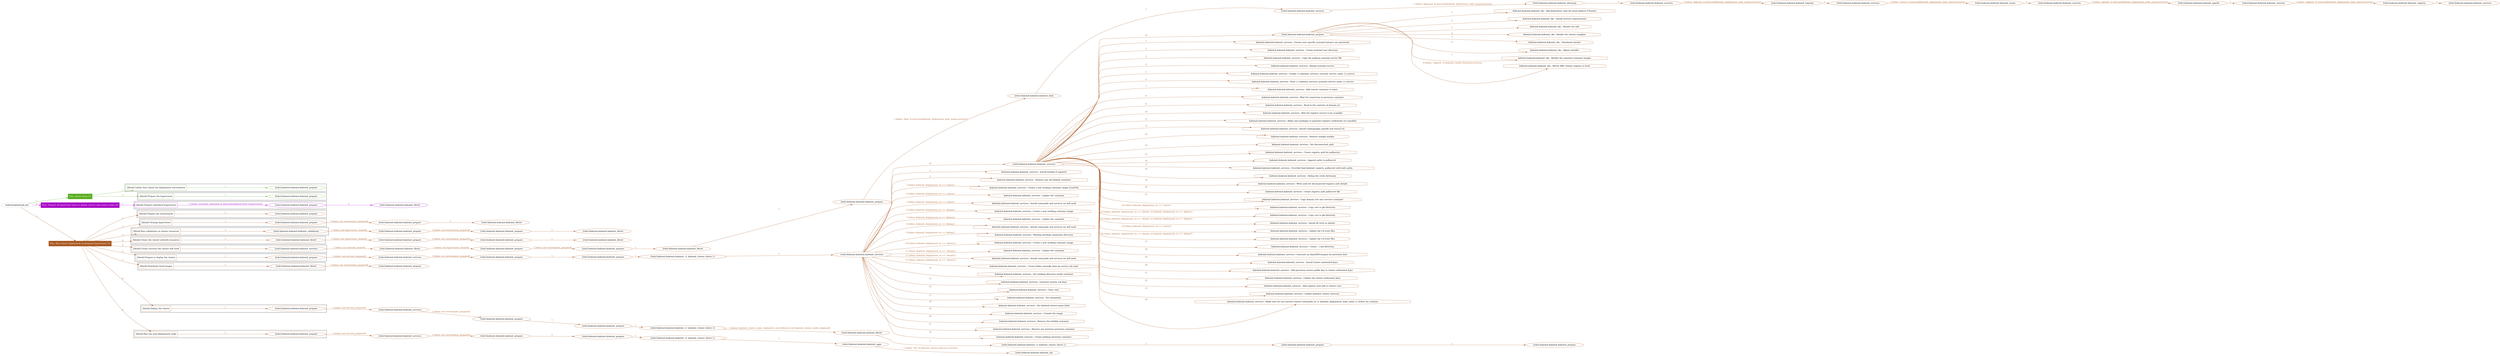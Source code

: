 digraph {
	graph [concentrate=true ordering=in rankdir=LR ratio=fill]
	edge [esep=5 sep=10]
	"kubeinit/playbook.yml" [id=root_node style=dotted]
	play_861b7094 [label="Play: Initial setup (1)" color="#5bad1f" fontcolor="#ffffff" id=play_861b7094 shape=box style=filled tooltip=localhost]
	"kubeinit/playbook.yml" -> play_861b7094 [label="1 " color="#5bad1f" fontcolor="#5bad1f" id=edge_0ff71994 labeltooltip="1 " tooltip="1 "]
	subgraph "kubeinit.kubeinit.kubeinit_prepare" {
		role_a22262fb [label="[role] kubeinit.kubeinit.kubeinit_prepare" color="#5bad1f" id=role_a22262fb tooltip="kubeinit.kubeinit.kubeinit_prepare"]
	}
	subgraph "kubeinit.kubeinit.kubeinit_prepare" {
		role_7810fd7c [label="[role] kubeinit.kubeinit.kubeinit_prepare" color="#5bad1f" id=role_7810fd7c tooltip="kubeinit.kubeinit.kubeinit_prepare"]
	}
	subgraph "Play: Initial setup (1)" {
		play_861b7094 -> block_ae970b67 [label=1 color="#5bad1f" fontcolor="#5bad1f" id=edge_f4a6398c labeltooltip=1 tooltip=1]
		subgraph cluster_block_ae970b67 {
			block_ae970b67 [label="[block] Gather facts about the deployment environment" color="#5bad1f" id=block_ae970b67 labeltooltip="Gather facts about the deployment environment" shape=box tooltip="Gather facts about the deployment environment"]
			block_ae970b67 -> role_a22262fb [label="1 " color="#5bad1f" fontcolor="#5bad1f" id=edge_a8477602 labeltooltip="1 " tooltip="1 "]
		}
		play_861b7094 -> block_23dd5ed7 [label=2 color="#5bad1f" fontcolor="#5bad1f" id=edge_ac3ea35d labeltooltip=2 tooltip=2]
		subgraph cluster_block_23dd5ed7 {
			block_23dd5ed7 [label="[block] Prepare the hypervisors" color="#5bad1f" id=block_23dd5ed7 labeltooltip="Prepare the hypervisors" shape=box tooltip="Prepare the hypervisors"]
			block_23dd5ed7 -> role_7810fd7c [label="1 " color="#5bad1f" fontcolor="#5bad1f" id=edge_c857c3ca labeltooltip="1 " tooltip="1 "]
		}
	}
	play_c520038f [label="Play: Prepare all hypervisor hosts to deploy service and cluster nodes (0)" color="#a805c7" fontcolor="#ffffff" id=play_c520038f shape=box style=filled tooltip="Play: Prepare all hypervisor hosts to deploy service and cluster nodes (0)"]
	"kubeinit/playbook.yml" -> play_c520038f [label="2 " color="#a805c7" fontcolor="#a805c7" id=edge_676c3e8a labeltooltip="2 " tooltip="2 "]
	subgraph "kubeinit.kubeinit.kubeinit_libvirt" {
		role_3931801e [label="[role] kubeinit.kubeinit.kubeinit_libvirt" color="#a805c7" id=role_3931801e tooltip="kubeinit.kubeinit.kubeinit_libvirt"]
	}
	subgraph "kubeinit.kubeinit.kubeinit_prepare" {
		role_077cd75c [label="[role] kubeinit.kubeinit.kubeinit_prepare" color="#a805c7" id=role_077cd75c tooltip="kubeinit.kubeinit.kubeinit_prepare"]
		role_077cd75c -> role_3931801e [label="1 " color="#a805c7" fontcolor="#a805c7" id=edge_4bbf1147 labeltooltip="1 " tooltip="1 "]
	}
	subgraph "Play: Prepare all hypervisor hosts to deploy service and cluster nodes (0)" {
		play_c520038f -> block_bb5b854d [label=1 color="#a805c7" fontcolor="#a805c7" id=edge_5272d001 labeltooltip=1 tooltip=1]
		subgraph cluster_block_bb5b854d {
			block_bb5b854d [label="[block] Prepare individual hypervisors" color="#a805c7" id=block_bb5b854d labeltooltip="Prepare individual hypervisors" shape=box tooltip="Prepare individual hypervisors"]
			block_bb5b854d -> role_077cd75c [label="1 [when: inventory_hostname in hostvars['kubeinit-facts'].hypervisors]" color="#a805c7" fontcolor="#a805c7" id=edge_26942173 labeltooltip="1 [when: inventory_hostname in hostvars['kubeinit-facts'].hypervisors]" tooltip="1 [when: inventory_hostname in hostvars['kubeinit-facts'].hypervisors]"]
		}
	}
	play_e396b8cc [label="Play: Run cluster deployment on prepared hypervisors (1)" color="#a95923" fontcolor="#ffffff" id=play_e396b8cc shape=box style=filled tooltip=localhost]
	"kubeinit/playbook.yml" -> play_e396b8cc [label="3 " color="#a95923" fontcolor="#a95923" id=edge_28d50962 labeltooltip="3 " tooltip="3 "]
	subgraph "kubeinit.kubeinit.kubeinit_prepare" {
		role_27679cd2 [label="[role] kubeinit.kubeinit.kubeinit_prepare" color="#a95923" id=role_27679cd2 tooltip="kubeinit.kubeinit.kubeinit_prepare"]
	}
	subgraph "kubeinit.kubeinit.kubeinit_libvirt" {
		role_18cb8d98 [label="[role] kubeinit.kubeinit.kubeinit_libvirt" color="#a95923" id=role_18cb8d98 tooltip="kubeinit.kubeinit.kubeinit_libvirt"]
	}
	subgraph "kubeinit.kubeinit.kubeinit_prepare" {
		role_aa512f7f [label="[role] kubeinit.kubeinit.kubeinit_prepare" color="#a95923" id=role_aa512f7f tooltip="kubeinit.kubeinit.kubeinit_prepare"]
		role_aa512f7f -> role_18cb8d98 [label="1 " color="#a95923" fontcolor="#a95923" id=edge_b87c2e08 labeltooltip="1 " tooltip="1 "]
	}
	subgraph "kubeinit.kubeinit.kubeinit_prepare" {
		role_709840c1 [label="[role] kubeinit.kubeinit.kubeinit_prepare" color="#a95923" id=role_709840c1 tooltip="kubeinit.kubeinit.kubeinit_prepare"]
		role_709840c1 -> role_aa512f7f [label="1 [when: not environment_prepared]" color="#a95923" fontcolor="#a95923" id=edge_3a3d7f55 labeltooltip="1 [when: not environment_prepared]" tooltip="1 [when: not environment_prepared]"]
	}
	subgraph "kubeinit.kubeinit.kubeinit_libvirt" {
		role_0bf7f20f [label="[role] kubeinit.kubeinit.kubeinit_libvirt" color="#a95923" id=role_0bf7f20f tooltip="kubeinit.kubeinit.kubeinit_libvirt"]
	}
	subgraph "kubeinit.kubeinit.kubeinit_prepare" {
		role_ce7b26cc [label="[role] kubeinit.kubeinit.kubeinit_prepare" color="#a95923" id=role_ce7b26cc tooltip="kubeinit.kubeinit.kubeinit_prepare"]
		role_ce7b26cc -> role_0bf7f20f [label="1 " color="#a95923" fontcolor="#a95923" id=edge_0ea0a05e labeltooltip="1 " tooltip="1 "]
	}
	subgraph "kubeinit.kubeinit.kubeinit_prepare" {
		role_4e091cd5 [label="[role] kubeinit.kubeinit.kubeinit_prepare" color="#a95923" id=role_4e091cd5 tooltip="kubeinit.kubeinit.kubeinit_prepare"]
		role_4e091cd5 -> role_ce7b26cc [label="1 [when: not environment_prepared]" color="#a95923" fontcolor="#a95923" id=edge_3348237d labeltooltip="1 [when: not environment_prepared]" tooltip="1 [when: not environment_prepared]"]
	}
	subgraph "kubeinit.kubeinit.kubeinit_validations" {
		role_1717cf2d [label="[role] kubeinit.kubeinit.kubeinit_validations" color="#a95923" id=role_1717cf2d tooltip="kubeinit.kubeinit.kubeinit_validations"]
		role_1717cf2d -> role_4e091cd5 [label="1 [when: not hypervisors_cleaned]" color="#a95923" fontcolor="#a95923" id=edge_c5326d95 labeltooltip="1 [when: not hypervisors_cleaned]" tooltip="1 [when: not hypervisors_cleaned]"]
	}
	subgraph "kubeinit.kubeinit.kubeinit_libvirt" {
		role_533eb324 [label="[role] kubeinit.kubeinit.kubeinit_libvirt" color="#a95923" id=role_533eb324 tooltip="kubeinit.kubeinit.kubeinit_libvirt"]
	}
	subgraph "kubeinit.kubeinit.kubeinit_prepare" {
		role_3cf25297 [label="[role] kubeinit.kubeinit.kubeinit_prepare" color="#a95923" id=role_3cf25297 tooltip="kubeinit.kubeinit.kubeinit_prepare"]
		role_3cf25297 -> role_533eb324 [label="1 " color="#a95923" fontcolor="#a95923" id=edge_879878e9 labeltooltip="1 " tooltip="1 "]
	}
	subgraph "kubeinit.kubeinit.kubeinit_prepare" {
		role_b965bac3 [label="[role] kubeinit.kubeinit.kubeinit_prepare" color="#a95923" id=role_b965bac3 tooltip="kubeinit.kubeinit.kubeinit_prepare"]
		role_b965bac3 -> role_3cf25297 [label="1 [when: not environment_prepared]" color="#a95923" fontcolor="#a95923" id=edge_948ed33e labeltooltip="1 [when: not environment_prepared]" tooltip="1 [when: not environment_prepared]"]
	}
	subgraph "kubeinit.kubeinit.kubeinit_libvirt" {
		role_8581d4c5 [label="[role] kubeinit.kubeinit.kubeinit_libvirt" color="#a95923" id=role_8581d4c5 tooltip="kubeinit.kubeinit.kubeinit_libvirt"]
		role_8581d4c5 -> role_b965bac3 [label="1 [when: not hypervisors_cleaned]" color="#a95923" fontcolor="#a95923" id=edge_aa7962e5 labeltooltip="1 [when: not hypervisors_cleaned]" tooltip="1 [when: not hypervisors_cleaned]"]
	}
	subgraph "kubeinit.kubeinit.kubeinit_services" {
		role_3b757bc7 [label="[role] kubeinit.kubeinit.kubeinit_services" color="#a95923" id=role_3b757bc7 tooltip="kubeinit.kubeinit.kubeinit_services"]
	}
	subgraph "kubeinit.kubeinit.kubeinit_registry" {
		role_e8a0da06 [label="[role] kubeinit.kubeinit.kubeinit_registry" color="#a95923" id=role_e8a0da06 tooltip="kubeinit.kubeinit.kubeinit_registry"]
		role_e8a0da06 -> role_3b757bc7 [label="1 " color="#a95923" fontcolor="#a95923" id=edge_4144474b labeltooltip="1 " tooltip="1 "]
	}
	subgraph "kubeinit.kubeinit.kubeinit_services" {
		role_126779ae [label="[role] kubeinit.kubeinit.kubeinit_services" color="#a95923" id=role_126779ae tooltip="kubeinit.kubeinit.kubeinit_services"]
		role_126779ae -> role_e8a0da06 [label="1 [when: 'registry' in hostvars[kubeinit_deployment_node_name].services]" color="#a95923" fontcolor="#a95923" id=edge_b78450e2 labeltooltip="1 [when: 'registry' in hostvars[kubeinit_deployment_node_name].services]" tooltip="1 [when: 'registry' in hostvars[kubeinit_deployment_node_name].services]"]
	}
	subgraph "kubeinit.kubeinit.kubeinit_apache" {
		role_85d34aa8 [label="[role] kubeinit.kubeinit.kubeinit_apache" color="#a95923" id=role_85d34aa8 tooltip="kubeinit.kubeinit.kubeinit_apache"]
		role_85d34aa8 -> role_126779ae [label="1 " color="#a95923" fontcolor="#a95923" id=edge_a4b1b8ab labeltooltip="1 " tooltip="1 "]
	}
	subgraph "kubeinit.kubeinit.kubeinit_services" {
		role_15c4d6b7 [label="[role] kubeinit.kubeinit.kubeinit_services" color="#a95923" id=role_15c4d6b7 tooltip="kubeinit.kubeinit.kubeinit_services"]
		role_15c4d6b7 -> role_85d34aa8 [label="1 [when: 'apache' in hostvars[kubeinit_deployment_node_name].services]" color="#a95923" fontcolor="#a95923" id=edge_31c33368 labeltooltip="1 [when: 'apache' in hostvars[kubeinit_deployment_node_name].services]" tooltip="1 [when: 'apache' in hostvars[kubeinit_deployment_node_name].services]"]
	}
	subgraph "kubeinit.kubeinit.kubeinit_nexus" {
		role_6cd9f8dc [label="[role] kubeinit.kubeinit.kubeinit_nexus" color="#a95923" id=role_6cd9f8dc tooltip="kubeinit.kubeinit.kubeinit_nexus"]
		role_6cd9f8dc -> role_15c4d6b7 [label="1 " color="#a95923" fontcolor="#a95923" id=edge_53f1b766 labeltooltip="1 " tooltip="1 "]
	}
	subgraph "kubeinit.kubeinit.kubeinit_services" {
		role_a292aa70 [label="[role] kubeinit.kubeinit.kubeinit_services" color="#a95923" id=role_a292aa70 tooltip="kubeinit.kubeinit.kubeinit_services"]
		role_a292aa70 -> role_6cd9f8dc [label="1 [when: 'nexus' in hostvars[kubeinit_deployment_node_name].services]" color="#a95923" fontcolor="#a95923" id=edge_0ccaf36c labeltooltip="1 [when: 'nexus' in hostvars[kubeinit_deployment_node_name].services]" tooltip="1 [when: 'nexus' in hostvars[kubeinit_deployment_node_name].services]"]
	}
	subgraph "kubeinit.kubeinit.kubeinit_haproxy" {
		role_7f6534a7 [label="[role] kubeinit.kubeinit.kubeinit_haproxy" color="#a95923" id=role_7f6534a7 tooltip="kubeinit.kubeinit.kubeinit_haproxy"]
		role_7f6534a7 -> role_a292aa70 [label="1 " color="#a95923" fontcolor="#a95923" id=edge_1180c6e7 labeltooltip="1 " tooltip="1 "]
	}
	subgraph "kubeinit.kubeinit.kubeinit_services" {
		role_7283a511 [label="[role] kubeinit.kubeinit.kubeinit_services" color="#a95923" id=role_7283a511 tooltip="kubeinit.kubeinit.kubeinit_services"]
		role_7283a511 -> role_7f6534a7 [label="1 [when: 'haproxy' in hostvars[kubeinit_deployment_node_name].services]" color="#a95923" fontcolor="#a95923" id=edge_3320efd8 labeltooltip="1 [when: 'haproxy' in hostvars[kubeinit_deployment_node_name].services]" tooltip="1 [when: 'haproxy' in hostvars[kubeinit_deployment_node_name].services]"]
	}
	subgraph "kubeinit.kubeinit.kubeinit_dnsmasq" {
		role_95acfac2 [label="[role] kubeinit.kubeinit.kubeinit_dnsmasq" color="#a95923" id=role_95acfac2 tooltip="kubeinit.kubeinit.kubeinit_dnsmasq"]
		role_95acfac2 -> role_7283a511 [label="1 " color="#a95923" fontcolor="#a95923" id=edge_39d0a7da labeltooltip="1 " tooltip="1 "]
	}
	subgraph "kubeinit.kubeinit.kubeinit_services" {
		role_a899955c [label="[role] kubeinit.kubeinit.kubeinit_services" color="#a95923" id=role_a899955c tooltip="kubeinit.kubeinit.kubeinit_services"]
		role_a899955c -> role_95acfac2 [label="1 [when: 'dnsmasq' in hostvars[kubeinit_deployment_node_name].services]" color="#a95923" fontcolor="#a95923" id=edge_8b5434b0 labeltooltip="1 [when: 'dnsmasq' in hostvars[kubeinit_deployment_node_name].services]" tooltip="1 [when: 'dnsmasq' in hostvars[kubeinit_deployment_node_name].services]"]
	}
	subgraph "kubeinit.kubeinit.kubeinit_bind" {
		role_d3e15655 [label="[role] kubeinit.kubeinit.kubeinit_bind" color="#a95923" id=role_d3e15655 tooltip="kubeinit.kubeinit.kubeinit_bind"]
		role_d3e15655 -> role_a899955c [label="1 " color="#a95923" fontcolor="#a95923" id=edge_0f6fe918 labeltooltip="1 " tooltip="1 "]
	}
	subgraph "kubeinit.kubeinit.kubeinit_prepare" {
		role_71bc2cf2 [label="[role] kubeinit.kubeinit.kubeinit_prepare" color="#a95923" id=role_71bc2cf2 tooltip="kubeinit.kubeinit.kubeinit_prepare"]
		role_71bc2cf2 -> role_d3e15655 [label="1 [when: 'bind' in hostvars[kubeinit_deployment_node_name].services]" color="#a95923" fontcolor="#a95923" id=edge_ddd87992 labeltooltip="1 [when: 'bind' in hostvars[kubeinit_deployment_node_name].services]" tooltip="1 [when: 'bind' in hostvars[kubeinit_deployment_node_name].services]"]
	}
	subgraph "kubeinit.kubeinit.kubeinit_libvirt" {
		role_9f4b000f [label="[role] kubeinit.kubeinit.kubeinit_libvirt" color="#a95923" id=role_9f4b000f tooltip="kubeinit.kubeinit.kubeinit_libvirt"]
		role_9f4b000f -> role_71bc2cf2 [label="1 " color="#a95923" fontcolor="#a95923" id=edge_a0baf86c labeltooltip="1 " tooltip="1 "]
	}
	subgraph "kubeinit.kubeinit.kubeinit_prepare" {
		role_c0c468cb [label="[role] kubeinit.kubeinit.kubeinit_prepare" color="#a95923" id=role_c0c468cb tooltip="kubeinit.kubeinit.kubeinit_prepare"]
		role_c0c468cb -> role_9f4b000f [label="1 " color="#a95923" fontcolor="#a95923" id=edge_cf86f7a3 labeltooltip="1 " tooltip="1 "]
	}
	subgraph "kubeinit.kubeinit.kubeinit_prepare" {
		role_d679b6fb [label="[role] kubeinit.kubeinit.kubeinit_prepare" color="#a95923" id=role_d679b6fb tooltip="kubeinit.kubeinit.kubeinit_prepare"]
		role_d679b6fb -> role_c0c468cb [label="1 [when: not environment_prepared]" color="#a95923" fontcolor="#a95923" id=edge_d2bb242d labeltooltip="1 [when: not environment_prepared]" tooltip="1 [when: not environment_prepared]"]
	}
	subgraph "kubeinit.kubeinit.kubeinit_libvirt" {
		role_b34f5fa5 [label="[role] kubeinit.kubeinit.kubeinit_libvirt" color="#a95923" id=role_b34f5fa5 tooltip="kubeinit.kubeinit.kubeinit_libvirt"]
		role_b34f5fa5 -> role_d679b6fb [label="1 [when: not hypervisors_cleaned]" color="#a95923" fontcolor="#a95923" id=edge_9785f24c labeltooltip="1 [when: not hypervisors_cleaned]" tooltip="1 [when: not hypervisors_cleaned]"]
	}
	subgraph "kubeinit.kubeinit.kubeinit_services" {
		role_5008f62d [label="[role] kubeinit.kubeinit.kubeinit_services" color="#a95923" id=role_5008f62d tooltip="kubeinit.kubeinit.kubeinit_services"]
		role_5008f62d -> role_b34f5fa5 [label="1 [when: not network_created]" color="#a95923" fontcolor="#a95923" id=edge_c714f20e labeltooltip="1 [when: not network_created]" tooltip="1 [when: not network_created]"]
	}
	subgraph "kubeinit.kubeinit.kubeinit_prepare" {
		role_a99c00ec [label="[role] kubeinit.kubeinit.kubeinit_prepare" color="#a95923" id=role_a99c00ec tooltip="kubeinit.kubeinit.kubeinit_prepare"]
		task_34334931 [label="kubeinit.kubeinit.kubeinit_rke : Add kubernetes repo for latest kubectl (Ubuntu)" color="#a95923" id=task_34334931 shape=octagon tooltip="kubeinit.kubeinit.kubeinit_rke : Add kubernetes repo for latest kubectl (Ubuntu)"]
		role_a99c00ec -> task_34334931 [label="1 " color="#a95923" fontcolor="#a95923" id=edge_67ef9f3d labeltooltip="1 " tooltip="1 "]
		task_b77a9e26 [label="kubeinit.kubeinit.kubeinit_rke : Install services requirements" color="#a95923" id=task_b77a9e26 shape=octagon tooltip="kubeinit.kubeinit.kubeinit_rke : Install services requirements"]
		role_a99c00ec -> task_b77a9e26 [label="2 " color="#a95923" fontcolor="#a95923" id=edge_b8bbdf9c labeltooltip="2 " tooltip="2 "]
		task_b415346f [label="kubeinit.kubeinit.kubeinit_rke : Render net info" color="#a95923" id=task_b415346f shape=octagon tooltip="kubeinit.kubeinit.kubeinit_rke : Render net info"]
		role_a99c00ec -> task_b415346f [label="3 " color="#a95923" fontcolor="#a95923" id=edge_c03c8d78 labeltooltip="3 " tooltip="3 "]
		task_2e391bc6 [label="kubeinit.kubeinit.kubeinit_rke : Render the cluster template" color="#a95923" id=task_2e391bc6 shape=octagon tooltip="kubeinit.kubeinit.kubeinit_rke : Render the cluster template"]
		role_a99c00ec -> task_2e391bc6 [label="4 " color="#a95923" fontcolor="#a95923" id=edge_d53eceb1 labeltooltip="4 " tooltip="4 "]
		task_aed116c2 [label="kubeinit.kubeinit.kubeinit_rke : Download rancher" color="#a95923" id=task_aed116c2 shape=octagon tooltip="kubeinit.kubeinit.kubeinit_rke : Download rancher"]
		role_a99c00ec -> task_aed116c2 [label="5 " color="#a95923" fontcolor="#a95923" id=edge_2fe06b62 labeltooltip="5 " tooltip="5 "]
		task_676c1288 [label="kubeinit.kubeinit.kubeinit_rke : Adjust installer" color="#a95923" id=task_676c1288 shape=octagon tooltip="kubeinit.kubeinit.kubeinit_rke : Adjust installer"]
		role_a99c00ec -> task_676c1288 [label="6 " color="#a95923" fontcolor="#a95923" id=edge_480e0c9f labeltooltip="6 " tooltip="6 "]
		task_0125cde1 [label="kubeinit.kubeinit.kubeinit_rke : Render the required container images" color="#a95923" id=task_0125cde1 shape=octagon tooltip="kubeinit.kubeinit.kubeinit_rke : Render the required container images"]
		role_a99c00ec -> task_0125cde1 [label="7 " color="#a95923" fontcolor="#a95923" id=edge_88caeeb8 labeltooltip="7 " tooltip="7 "]
		task_f20d55ec [label="kubeinit.kubeinit.kubeinit_rke : Mirror RKE remote registry to local" color="#a95923" id=task_f20d55ec shape=octagon tooltip="kubeinit.kubeinit.kubeinit_rke : Mirror RKE remote registry to local"]
		role_a99c00ec -> task_f20d55ec [label="8 [when: 'registry' in kubeinit_cluster_hostvars.services]" color="#a95923" fontcolor="#a95923" id=edge_f57b211f labeltooltip="8 [when: 'registry' in kubeinit_cluster_hostvars.services]" tooltip="8 [when: 'registry' in kubeinit_cluster_hostvars.services]"]
	}
	subgraph "kubeinit.kubeinit.kubeinit_services" {
		role_3aebcc2b [label="[role] kubeinit.kubeinit.kubeinit_services" color="#a95923" id=role_3aebcc2b tooltip="kubeinit.kubeinit.kubeinit_services"]
		task_b92b564b [label="kubeinit.kubeinit.kubeinit_services : Ensure user specific systemd instance are persistent" color="#a95923" id=task_b92b564b shape=octagon tooltip="kubeinit.kubeinit.kubeinit_services : Ensure user specific systemd instance are persistent"]
		role_3aebcc2b -> task_b92b564b [label="1 " color="#a95923" fontcolor="#a95923" id=edge_e46646d8 labeltooltip="1 " tooltip="1 "]
		task_5876364f [label="kubeinit.kubeinit.kubeinit_services : Create systemd user directory" color="#a95923" id=task_5876364f shape=octagon tooltip="kubeinit.kubeinit.kubeinit_services : Create systemd user directory"]
		role_3aebcc2b -> task_5876364f [label="2 " color="#a95923" fontcolor="#a95923" id=edge_486f8323 labeltooltip="2 " tooltip="2 "]
		task_7533d206 [label="kubeinit.kubeinit.kubeinit_services : Copy the podman systemd service file" color="#a95923" id=task_7533d206 shape=octagon tooltip="kubeinit.kubeinit.kubeinit_services : Copy the podman systemd service file"]
		role_3aebcc2b -> task_7533d206 [label="3 " color="#a95923" fontcolor="#a95923" id=edge_b9b13a7d labeltooltip="3 " tooltip="3 "]
		task_ef509259 [label="kubeinit.kubeinit.kubeinit_services : Reload systemd service" color="#a95923" id=task_ef509259 shape=octagon tooltip="kubeinit.kubeinit.kubeinit_services : Reload systemd service"]
		role_3aebcc2b -> task_ef509259 [label="4 " color="#a95923" fontcolor="#a95923" id=edge_246bd991 labeltooltip="4 " tooltip="4 "]
		task_27500a45 [label="kubeinit.kubeinit.kubeinit_services : Enable {{ kubeinit_services_systemd_service_name }}.service" color="#a95923" id=task_27500a45 shape=octagon tooltip="kubeinit.kubeinit.kubeinit_services : Enable {{ kubeinit_services_systemd_service_name }}.service"]
		role_3aebcc2b -> task_27500a45 [label="5 " color="#a95923" fontcolor="#a95923" id=edge_71772c8a labeltooltip="5 " tooltip="5 "]
		task_b9534767 [label="kubeinit.kubeinit.kubeinit_services : Start {{ kubeinit_services_systemd_service_name }}.service" color="#a95923" id=task_b9534767 shape=octagon tooltip="kubeinit.kubeinit.kubeinit_services : Start {{ kubeinit_services_systemd_service_name }}.service"]
		role_3aebcc2b -> task_b9534767 [label="6 " color="#a95923" fontcolor="#a95923" id=edge_7cda6bea labeltooltip="6 " tooltip="6 "]
		task_f2015bf7 [label="kubeinit.kubeinit.kubeinit_services : Add remote container to hosts" color="#a95923" id=task_f2015bf7 shape=octagon tooltip="kubeinit.kubeinit.kubeinit_services : Add remote container to hosts"]
		role_3aebcc2b -> task_f2015bf7 [label="7 " color="#a95923" fontcolor="#a95923" id=edge_b9dec0bb labeltooltip="7 " tooltip="7 "]
		task_2eab30c8 [label="kubeinit.kubeinit.kubeinit_services : Wait for connection to provision container" color="#a95923" id=task_2eab30c8 shape=octagon tooltip="kubeinit.kubeinit.kubeinit_services : Wait for connection to provision container"]
		role_3aebcc2b -> task_2eab30c8 [label="8 " color="#a95923" fontcolor="#a95923" id=edge_0fcaa31c labeltooltip="8 " tooltip="8 "]
		task_19a00c51 [label="kubeinit.kubeinit.kubeinit_services : Read in the contents of domain.crt" color="#a95923" id=task_19a00c51 shape=octagon tooltip="kubeinit.kubeinit.kubeinit_services : Read in the contents of domain.crt"]
		role_3aebcc2b -> task_19a00c51 [label="9 " color="#a95923" fontcolor="#a95923" id=edge_0efe8b45 labeltooltip="9 " tooltip="9 "]
		task_34fd1c5b [label="kubeinit.kubeinit.kubeinit_services : Wait for registry service to be available" color="#a95923" id=task_34fd1c5b shape=octagon tooltip="kubeinit.kubeinit.kubeinit_services : Wait for registry service to be available"]
		role_3aebcc2b -> task_34fd1c5b [label="10 " color="#a95923" fontcolor="#a95923" id=edge_84ae2603 labeltooltip="10 " tooltip="10 "]
		task_390b705b [label="kubeinit.kubeinit.kubeinit_services : Make sure packages to generate registry credentials are installed" color="#a95923" id=task_390b705b shape=octagon tooltip="kubeinit.kubeinit.kubeinit_services : Make sure packages to generate registry credentials are installed"]
		role_3aebcc2b -> task_390b705b [label="11 " color="#a95923" fontcolor="#a95923" id=edge_875d861d labeltooltip="11 " tooltip="11 "]
		task_9179c4d9 [label="kubeinit.kubeinit.kubeinit_services : Install cryptography, passlib and nexus3-cli" color="#a95923" id=task_9179c4d9 shape=octagon tooltip="kubeinit.kubeinit.kubeinit_services : Install cryptography, passlib and nexus3-cli"]
		role_3aebcc2b -> task_9179c4d9 [label="12 " color="#a95923" fontcolor="#a95923" id=edge_c6b774ab labeltooltip="12 " tooltip="12 "]
		task_e97cc1cc [label="kubeinit.kubeinit.kubeinit_services : Remove nologin marker" color="#a95923" id=task_e97cc1cc shape=octagon tooltip="kubeinit.kubeinit.kubeinit_services : Remove nologin marker"]
		role_3aebcc2b -> task_e97cc1cc [label="13 " color="#a95923" fontcolor="#a95923" id=edge_6e3d1a31 labeltooltip="13 " tooltip="13 "]
		task_c9242be7 [label="kubeinit.kubeinit.kubeinit_services : Set disconnected_auth" color="#a95923" id=task_c9242be7 shape=octagon tooltip="kubeinit.kubeinit.kubeinit_services : Set disconnected_auth"]
		role_3aebcc2b -> task_c9242be7 [label="14 " color="#a95923" fontcolor="#a95923" id=edge_0001d004 labeltooltip="14 " tooltip="14 "]
		task_4fa36ebe [label="kubeinit.kubeinit.kubeinit_services : Create registry auth for pullsecret" color="#a95923" id=task_4fa36ebe shape=octagon tooltip="kubeinit.kubeinit.kubeinit_services : Create registry auth for pullsecret"]
		role_3aebcc2b -> task_4fa36ebe [label="15 " color="#a95923" fontcolor="#a95923" id=edge_94873603 labeltooltip="15 " tooltip="15 "]
		task_b812ed2e [label="kubeinit.kubeinit.kubeinit_services : Append auths to pullsecret" color="#a95923" id=task_b812ed2e shape=octagon tooltip="kubeinit.kubeinit.kubeinit_services : Append auths to pullsecret"]
		role_3aebcc2b -> task_b812ed2e [label="16 " color="#a95923" fontcolor="#a95923" id=edge_6d33b2d1 labeltooltip="16 " tooltip="16 "]
		task_7669ffcd [label="kubeinit.kubeinit.kubeinit_services : Override final kubeinit_registry_pullsecret with both auths" color="#a95923" id=task_7669ffcd shape=octagon tooltip="kubeinit.kubeinit.kubeinit_services : Override final kubeinit_registry_pullsecret with both auths"]
		role_3aebcc2b -> task_7669ffcd [label="17 " color="#a95923" fontcolor="#a95923" id=edge_930aae1b labeltooltip="17 " tooltip="17 "]
		task_beb987d4 [label="kubeinit.kubeinit.kubeinit_services : Debug the creds dictionary" color="#a95923" id=task_beb987d4 shape=octagon tooltip="kubeinit.kubeinit.kubeinit_services : Debug the creds dictionary"]
		role_3aebcc2b -> task_beb987d4 [label="18 " color="#a95923" fontcolor="#a95923" id=edge_96817cdf labeltooltip="18 " tooltip="18 "]
		task_fce37116 [label="kubeinit.kubeinit.kubeinit_services : Write auth for disconnected registry auth details" color="#a95923" id=task_fce37116 shape=octagon tooltip="kubeinit.kubeinit.kubeinit_services : Write auth for disconnected registry auth details"]
		role_3aebcc2b -> task_fce37116 [label="19 " color="#a95923" fontcolor="#a95923" id=edge_39b3328c labeltooltip="19 " tooltip="19 "]
		task_945feeab [label="kubeinit.kubeinit.kubeinit_services : Create registry auth pullsecret file" color="#a95923" id=task_945feeab shape=octagon tooltip="kubeinit.kubeinit.kubeinit_services : Create registry auth pullsecret file"]
		role_3aebcc2b -> task_945feeab [label="20 " color="#a95923" fontcolor="#a95923" id=edge_e08c0368 labeltooltip="20 " tooltip="20 "]
		task_86196ba5 [label="kubeinit.kubeinit.kubeinit_services : Copy domain cert into services container" color="#a95923" id=task_86196ba5 shape=octagon tooltip="kubeinit.kubeinit.kubeinit_services : Copy domain cert into services container"]
		role_3aebcc2b -> task_86196ba5 [label="21 " color="#a95923" fontcolor="#a95923" id=edge_093bdc51 labeltooltip="21 " tooltip="21 "]
		task_3c0a6a5d [label="kubeinit.kubeinit.kubeinit_services : Copy cert to pki directory" color="#a95923" id=task_3c0a6a5d shape=octagon tooltip="kubeinit.kubeinit.kubeinit_services : Copy cert to pki directory"]
		role_3aebcc2b -> task_3c0a6a5d [label="22 [when: kubeinit_deployment_os == 'centos']" color="#a95923" fontcolor="#a95923" id=edge_9154da9d labeltooltip="22 [when: kubeinit_deployment_os == 'centos']" tooltip="22 [when: kubeinit_deployment_os == 'centos']"]
		task_2a322822 [label="kubeinit.kubeinit.kubeinit_services : Copy cert to pki directory" color="#a95923" id=task_2a322822 shape=octagon tooltip="kubeinit.kubeinit.kubeinit_services : Copy cert to pki directory"]
		role_3aebcc2b -> task_2a322822 [label="23 [when: kubeinit_deployment_os == 'ubuntu' or kubeinit_deployment_os == 'debian']" color="#a95923" fontcolor="#a95923" id=edge_0c1171d6 labeltooltip="23 [when: kubeinit_deployment_os == 'ubuntu' or kubeinit_deployment_os == 'debian']" tooltip="23 [when: kubeinit_deployment_os == 'ubuntu' or kubeinit_deployment_os == 'debian']"]
		task_d2c9b61a [label="kubeinit.kubeinit.kubeinit_services : Install all certs in ubuntu" color="#a95923" id=task_d2c9b61a shape=octagon tooltip="kubeinit.kubeinit.kubeinit_services : Install all certs in ubuntu"]
		role_3aebcc2b -> task_d2c9b61a [label="24 [when: kubeinit_deployment_os == 'ubuntu' or kubeinit_deployment_os == 'debian']" color="#a95923" fontcolor="#a95923" id=edge_faf2cc00 labeltooltip="24 [when: kubeinit_deployment_os == 'ubuntu' or kubeinit_deployment_os == 'debian']" tooltip="24 [when: kubeinit_deployment_os == 'ubuntu' or kubeinit_deployment_os == 'debian']"]
		task_f39a147a [label="kubeinit.kubeinit.kubeinit_services : Update the CA trust files" color="#a95923" id=task_f39a147a shape=octagon tooltip="kubeinit.kubeinit.kubeinit_services : Update the CA trust files"]
		role_3aebcc2b -> task_f39a147a [label="25 [when: kubeinit_deployment_os == 'centos']" color="#a95923" fontcolor="#a95923" id=edge_e7534ea3 labeltooltip="25 [when: kubeinit_deployment_os == 'centos']" tooltip="25 [when: kubeinit_deployment_os == 'centos']"]
		task_d62fe3d4 [label="kubeinit.kubeinit.kubeinit_services : Update the CA trust files" color="#a95923" id=task_d62fe3d4 shape=octagon tooltip="kubeinit.kubeinit.kubeinit_services : Update the CA trust files"]
		role_3aebcc2b -> task_d62fe3d4 [label="26 [when: kubeinit_deployment_os == 'ubuntu' or kubeinit_deployment_os == 'debian']" color="#a95923" fontcolor="#a95923" id=edge_2719b0ad labeltooltip="26 [when: kubeinit_deployment_os == 'ubuntu' or kubeinit_deployment_os == 'debian']" tooltip="26 [when: kubeinit_deployment_os == 'ubuntu' or kubeinit_deployment_os == 'debian']"]
		task_e1633371 [label="kubeinit.kubeinit.kubeinit_services : Create ~/.ssh directory" color="#a95923" id=task_e1633371 shape=octagon tooltip="kubeinit.kubeinit.kubeinit_services : Create ~/.ssh directory"]
		role_3aebcc2b -> task_e1633371 [label="27 " color="#a95923" fontcolor="#a95923" id=edge_ee0d475b labeltooltip="27 " tooltip="27 "]
		task_9b49585d [label="kubeinit.kubeinit.kubeinit_services : Generate an OpenSSH keypair for provision host" color="#a95923" id=task_9b49585d shape=octagon tooltip="kubeinit.kubeinit.kubeinit_services : Generate an OpenSSH keypair for provision host"]
		role_3aebcc2b -> task_9b49585d [label="28 " color="#a95923" fontcolor="#a95923" id=edge_0397da67 labeltooltip="28 " tooltip="28 "]
		task_a5fcf864 [label="kubeinit.kubeinit.kubeinit_services : Install cluster authorized keys" color="#a95923" id=task_a5fcf864 shape=octagon tooltip="kubeinit.kubeinit.kubeinit_services : Install cluster authorized keys"]
		role_3aebcc2b -> task_a5fcf864 [label="29 " color="#a95923" fontcolor="#a95923" id=edge_46d90711 labeltooltip="29 " tooltip="29 "]
		task_0e9091a2 [label="kubeinit.kubeinit.kubeinit_services : Add provision service public key to cluster authorized_keys" color="#a95923" id=task_0e9091a2 shape=octagon tooltip="kubeinit.kubeinit.kubeinit_services : Add provision service public key to cluster authorized_keys"]
		role_3aebcc2b -> task_0e9091a2 [label="30 " color="#a95923" fontcolor="#a95923" id=edge_6a345a85 labeltooltip="30 " tooltip="30 "]
		task_7c21c207 [label="kubeinit.kubeinit.kubeinit_services : Update the cluster authorized_keys" color="#a95923" id=task_7c21c207 shape=octagon tooltip="kubeinit.kubeinit.kubeinit_services : Update the cluster authorized_keys"]
		role_3aebcc2b -> task_7c21c207 [label="31 " color="#a95923" fontcolor="#a95923" id=edge_37240c81 labeltooltip="31 " tooltip="31 "]
		task_48061555 [label="kubeinit.kubeinit.kubeinit_services : Add registry auth info to cluster vars" color="#a95923" id=task_48061555 shape=octagon tooltip="kubeinit.kubeinit.kubeinit_services : Add registry auth info to cluster vars"]
		role_3aebcc2b -> task_48061555 [label="32 " color="#a95923" fontcolor="#a95923" id=edge_6af3036a labeltooltip="32 " tooltip="32 "]
		task_2322b4f8 [label="kubeinit.kubeinit.kubeinit_services : Update kubeinit_cluster_hostvars" color="#a95923" id=task_2322b4f8 shape=octagon tooltip="kubeinit.kubeinit.kubeinit_services : Update kubeinit_cluster_hostvars"]
		role_3aebcc2b -> task_2322b4f8 [label="33 " color="#a95923" fontcolor="#a95923" id=edge_029537bd labeltooltip="33 " tooltip="33 "]
		task_ba38af76 [label="kubeinit.kubeinit.kubeinit_services : Make sure we can execute remote commands on {{ kubeinit_deployment_node_name }} before we continue" color="#a95923" id=task_ba38af76 shape=octagon tooltip="kubeinit.kubeinit.kubeinit_services : Make sure we can execute remote commands on {{ kubeinit_deployment_node_name }} before we continue"]
		role_3aebcc2b -> task_ba38af76 [label="34 " color="#a95923" fontcolor="#a95923" id=edge_d488148e labeltooltip="34 " tooltip="34 "]
		role_3aebcc2b -> role_a99c00ec [label="35 " color="#a95923" fontcolor="#a95923" id=edge_9be27f5f labeltooltip="35 " tooltip="35 "]
	}
	subgraph "kubeinit.kubeinit.kubeinit_services" {
		role_36fb44c9 [label="[role] kubeinit.kubeinit.kubeinit_services" color="#a95923" id=role_36fb44c9 tooltip="kubeinit.kubeinit.kubeinit_services"]
		task_62406868 [label="kubeinit.kubeinit.kubeinit_services : Install buildah if required" color="#a95923" id=task_62406868 shape=octagon tooltip="kubeinit.kubeinit.kubeinit_services : Install buildah if required"]
		role_36fb44c9 -> task_62406868 [label="1 " color="#a95923" fontcolor="#a95923" id=edge_af940dd7 labeltooltip="1 " tooltip="1 "]
		task_573557cd [label="kubeinit.kubeinit.kubeinit_services : Remove any old buildah container" color="#a95923" id=task_573557cd shape=octagon tooltip="kubeinit.kubeinit.kubeinit_services : Remove any old buildah container"]
		role_36fb44c9 -> task_573557cd [label="2 " color="#a95923" fontcolor="#a95923" id=edge_3bab31a9 labeltooltip="2 " tooltip="2 "]
		task_7d80bf8d [label="kubeinit.kubeinit.kubeinit_services : Create a new working container image (CentOS)" color="#a95923" id=task_7d80bf8d shape=octagon tooltip="kubeinit.kubeinit.kubeinit_services : Create a new working container image (CentOS)"]
		role_36fb44c9 -> task_7d80bf8d [label="3 [when: kubeinit_deployment_os == 'centos']" color="#a95923" fontcolor="#a95923" id=edge_4f48e948 labeltooltip="3 [when: kubeinit_deployment_os == 'centos']" tooltip="3 [when: kubeinit_deployment_os == 'centos']"]
		task_f86b4dcb [label="kubeinit.kubeinit.kubeinit_services : Update the container" color="#a95923" id=task_f86b4dcb shape=octagon tooltip="kubeinit.kubeinit.kubeinit_services : Update the container"]
		role_36fb44c9 -> task_f86b4dcb [label="4 [when: kubeinit_deployment_os == 'centos']" color="#a95923" fontcolor="#a95923" id=edge_06b75d87 labeltooltip="4 [when: kubeinit_deployment_os == 'centos']" tooltip="4 [when: kubeinit_deployment_os == 'centos']"]
		task_53f87ff3 [label="kubeinit.kubeinit.kubeinit_services : Install commands and services we will need" color="#a95923" id=task_53f87ff3 shape=octagon tooltip="kubeinit.kubeinit.kubeinit_services : Install commands and services we will need"]
		role_36fb44c9 -> task_53f87ff3 [label="5 [when: kubeinit_deployment_os == 'centos']" color="#a95923" fontcolor="#a95923" id=edge_bf1e9362 labeltooltip="5 [when: kubeinit_deployment_os == 'centos']" tooltip="5 [when: kubeinit_deployment_os == 'centos']"]
		task_dd3ec65f [label="kubeinit.kubeinit.kubeinit_services : Create a new working container image" color="#a95923" id=task_dd3ec65f shape=octagon tooltip="kubeinit.kubeinit.kubeinit_services : Create a new working container image"]
		role_36fb44c9 -> task_dd3ec65f [label="6 [when: kubeinit_deployment_os == 'debian']" color="#a95923" fontcolor="#a95923" id=edge_6406b5cc labeltooltip="6 [when: kubeinit_deployment_os == 'debian']" tooltip="6 [when: kubeinit_deployment_os == 'debian']"]
		task_dc398795 [label="kubeinit.kubeinit.kubeinit_services : Update the container" color="#a95923" id=task_dc398795 shape=octagon tooltip="kubeinit.kubeinit.kubeinit_services : Update the container"]
		role_36fb44c9 -> task_dc398795 [label="7 [when: kubeinit_deployment_os == 'debian']" color="#a95923" fontcolor="#a95923" id=edge_88b1ba71 labeltooltip="7 [when: kubeinit_deployment_os == 'debian']" tooltip="7 [when: kubeinit_deployment_os == 'debian']"]
		task_94fb7f92 [label="kubeinit.kubeinit.kubeinit_services : Install commands and services we will need" color="#a95923" id=task_94fb7f92 shape=octagon tooltip="kubeinit.kubeinit.kubeinit_services : Install commands and services we will need"]
		role_36fb44c9 -> task_94fb7f92 [label="8 [when: kubeinit_deployment_os == 'debian']" color="#a95923" fontcolor="#a95923" id=edge_81cb4831 labeltooltip="8 [when: kubeinit_deployment_os == 'debian']" tooltip="8 [when: kubeinit_deployment_os == 'debian']"]
		task_cd57e3a6 [label="kubeinit.kubeinit.kubeinit_services : Missing privilege separation directory" color="#a95923" id=task_cd57e3a6 shape=octagon tooltip="kubeinit.kubeinit.kubeinit_services : Missing privilege separation directory"]
		role_36fb44c9 -> task_cd57e3a6 [label="9 [when: kubeinit_deployment_os == 'debian']" color="#a95923" fontcolor="#a95923" id=edge_8fc262dc labeltooltip="9 [when: kubeinit_deployment_os == 'debian']" tooltip="9 [when: kubeinit_deployment_os == 'debian']"]
		task_77649563 [label="kubeinit.kubeinit.kubeinit_services : Create a new working container image" color="#a95923" id=task_77649563 shape=octagon tooltip="kubeinit.kubeinit.kubeinit_services : Create a new working container image"]
		role_36fb44c9 -> task_77649563 [label="10 [when: kubeinit_deployment_os == 'ubuntu']" color="#a95923" fontcolor="#a95923" id=edge_19a057be labeltooltip="10 [when: kubeinit_deployment_os == 'ubuntu']" tooltip="10 [when: kubeinit_deployment_os == 'ubuntu']"]
		task_17d0266a [label="kubeinit.kubeinit.kubeinit_services : Update the container" color="#a95923" id=task_17d0266a shape=octagon tooltip="kubeinit.kubeinit.kubeinit_services : Update the container"]
		role_36fb44c9 -> task_17d0266a [label="11 [when: kubeinit_deployment_os == 'ubuntu']" color="#a95923" fontcolor="#a95923" id=edge_e368af02 labeltooltip="11 [when: kubeinit_deployment_os == 'ubuntu']" tooltip="11 [when: kubeinit_deployment_os == 'ubuntu']"]
		task_a7337206 [label="kubeinit.kubeinit.kubeinit_services : Install commands and services we will need" color="#a95923" id=task_a7337206 shape=octagon tooltip="kubeinit.kubeinit.kubeinit_services : Install commands and services we will need"]
		role_36fb44c9 -> task_a7337206 [label="12 [when: kubeinit_deployment_os == 'ubuntu']" color="#a95923" fontcolor="#a95923" id=edge_acc60beb labeltooltip="12 [when: kubeinit_deployment_os == 'ubuntu']" tooltip="12 [when: kubeinit_deployment_os == 'ubuntu']"]
		task_7723c3b3 [label="kubeinit.kubeinit.kubeinit_services : Create folder normally done by service ssh start" color="#a95923" id=task_7723c3b3 shape=octagon tooltip="kubeinit.kubeinit.kubeinit_services : Create folder normally done by service ssh start"]
		role_36fb44c9 -> task_7723c3b3 [label="13 [when: kubeinit_deployment_os == 'ubuntu']" color="#a95923" fontcolor="#a95923" id=edge_78281e80 labeltooltip="13 [when: kubeinit_deployment_os == 'ubuntu']" tooltip="13 [when: kubeinit_deployment_os == 'ubuntu']"]
		task_74a6a9b5 [label="kubeinit.kubeinit.kubeinit_services : Set working directory inside container" color="#a95923" id=task_74a6a9b5 shape=octagon tooltip="kubeinit.kubeinit.kubeinit_services : Set working directory inside container"]
		role_36fb44c9 -> task_74a6a9b5 [label="14 " color="#a95923" fontcolor="#a95923" id=edge_5ef77b4b labeltooltip="14 " tooltip="14 "]
		task_37345395 [label="kubeinit.kubeinit.kubeinit_services : Generate system ssh keys" color="#a95923" id=task_37345395 shape=octagon tooltip="kubeinit.kubeinit.kubeinit_services : Generate system ssh keys"]
		role_36fb44c9 -> task_37345395 [label="15 " color="#a95923" fontcolor="#a95923" id=edge_c9dec724 labeltooltip="15 " tooltip="15 "]
		task_dfc3f3ce [label="kubeinit.kubeinit.kubeinit_services : Clear cmd" color="#a95923" id=task_dfc3f3ce shape=octagon tooltip="kubeinit.kubeinit.kubeinit_services : Clear cmd"]
		role_36fb44c9 -> task_dfc3f3ce [label="16 " color="#a95923" fontcolor="#a95923" id=edge_96597a4e labeltooltip="16 " tooltip="16 "]
		task_7bb4d975 [label="kubeinit.kubeinit.kubeinit_services : Set entrypoint" color="#a95923" id=task_7bb4d975 shape=octagon tooltip="kubeinit.kubeinit.kubeinit_services : Set entrypoint"]
		role_36fb44c9 -> task_7bb4d975 [label="17 " color="#a95923" fontcolor="#a95923" id=edge_fae4af1d labeltooltip="17 " tooltip="17 "]
		task_fc897887 [label="kubeinit.kubeinit.kubeinit_services : Set kubeinit-cluster-name label" color="#a95923" id=task_fc897887 shape=octagon tooltip="kubeinit.kubeinit.kubeinit_services : Set kubeinit-cluster-name label"]
		role_36fb44c9 -> task_fc897887 [label="18 " color="#a95923" fontcolor="#a95923" id=edge_50cfa6cb labeltooltip="18 " tooltip="18 "]
		task_3268c074 [label="kubeinit.kubeinit.kubeinit_services : Commit the image" color="#a95923" id=task_3268c074 shape=octagon tooltip="kubeinit.kubeinit.kubeinit_services : Commit the image"]
		role_36fb44c9 -> task_3268c074 [label="19 " color="#a95923" fontcolor="#a95923" id=edge_05888a93 labeltooltip="19 " tooltip="19 "]
		task_63c31e04 [label="kubeinit.kubeinit.kubeinit_services : Remove the buildah container" color="#a95923" id=task_63c31e04 shape=octagon tooltip="kubeinit.kubeinit.kubeinit_services : Remove the buildah container"]
		role_36fb44c9 -> task_63c31e04 [label="20 " color="#a95923" fontcolor="#a95923" id=edge_2b7ea4fe labeltooltip="20 " tooltip="20 "]
		task_c93ed064 [label="kubeinit.kubeinit.kubeinit_services : Remove any previous provision container" color="#a95923" id=task_c93ed064 shape=octagon tooltip="kubeinit.kubeinit.kubeinit_services : Remove any previous provision container"]
		role_36fb44c9 -> task_c93ed064 [label="21 " color="#a95923" fontcolor="#a95923" id=edge_cf4fdbf0 labeltooltip="21 " tooltip="21 "]
		task_7430c150 [label="kubeinit.kubeinit.kubeinit_services : Create podman provision container" color="#a95923" id=task_7430c150 shape=octagon tooltip="kubeinit.kubeinit.kubeinit_services : Create podman provision container"]
		role_36fb44c9 -> task_7430c150 [label="22 " color="#a95923" fontcolor="#a95923" id=edge_708d724a labeltooltip="22 " tooltip="22 "]
		role_36fb44c9 -> role_3aebcc2b [label="23 " color="#a95923" fontcolor="#a95923" id=edge_bb60d42d labeltooltip="23 " tooltip="23 "]
	}
	subgraph "kubeinit.kubeinit.kubeinit_{{ kubeinit_cluster_distro }}" {
		role_4484d187 [label="[role] kubeinit.kubeinit.kubeinit_{{ kubeinit_cluster_distro }}" color="#a95923" id=role_4484d187 tooltip="kubeinit.kubeinit.kubeinit_{{ kubeinit_cluster_distro }}"]
		role_4484d187 -> role_36fb44c9 [label="1 " color="#a95923" fontcolor="#a95923" id=edge_f027e00a labeltooltip="1 " tooltip="1 "]
	}
	subgraph "kubeinit.kubeinit.kubeinit_prepare" {
		role_05d17176 [label="[role] kubeinit.kubeinit.kubeinit_prepare" color="#a95923" id=role_05d17176 tooltip="kubeinit.kubeinit.kubeinit_prepare"]
		role_05d17176 -> role_4484d187 [label="1 " color="#a95923" fontcolor="#a95923" id=edge_356c4545 labeltooltip="1 " tooltip="1 "]
	}
	subgraph "kubeinit.kubeinit.kubeinit_prepare" {
		role_7a71291b [label="[role] kubeinit.kubeinit.kubeinit_prepare" color="#a95923" id=role_7a71291b tooltip="kubeinit.kubeinit.kubeinit_prepare"]
		role_7a71291b -> role_05d17176 [label="1 " color="#a95923" fontcolor="#a95923" id=edge_4060c5d5 labeltooltip="1 " tooltip="1 "]
	}
	subgraph "kubeinit.kubeinit.kubeinit_services" {
		role_65e8aa44 [label="[role] kubeinit.kubeinit.kubeinit_services" color="#a95923" id=role_65e8aa44 tooltip="kubeinit.kubeinit.kubeinit_services"]
		role_65e8aa44 -> role_7a71291b [label="1 [when: not environment_prepared]" color="#a95923" fontcolor="#a95923" id=edge_c7befa92 labeltooltip="1 [when: not environment_prepared]" tooltip="1 [when: not environment_prepared]"]
	}
	subgraph "kubeinit.kubeinit.kubeinit_prepare" {
		role_0b30805d [label="[role] kubeinit.kubeinit.kubeinit_prepare" color="#a95923" id=role_0b30805d tooltip="kubeinit.kubeinit.kubeinit_prepare"]
		role_0b30805d -> role_65e8aa44 [label="1 [when: not services_prepared]" color="#a95923" fontcolor="#a95923" id=edge_155322be labeltooltip="1 [when: not services_prepared]" tooltip="1 [when: not services_prepared]"]
	}
	subgraph "kubeinit.kubeinit.kubeinit_prepare" {
		role_e83a5329 [label="[role] kubeinit.kubeinit.kubeinit_prepare" color="#a95923" id=role_e83a5329 tooltip="kubeinit.kubeinit.kubeinit_prepare"]
	}
	subgraph "kubeinit.kubeinit.kubeinit_libvirt" {
		role_05102ff7 [label="[role] kubeinit.kubeinit.kubeinit_libvirt" color="#a95923" id=role_05102ff7 tooltip="kubeinit.kubeinit.kubeinit_libvirt"]
		role_05102ff7 -> role_e83a5329 [label="1 [when: not environment_prepared]" color="#a95923" fontcolor="#a95923" id=edge_5c58db5c labeltooltip="1 [when: not environment_prepared]" tooltip="1 [when: not environment_prepared]"]
	}
	subgraph "kubeinit.kubeinit.kubeinit_prepare" {
		role_78b8621c [label="[role] kubeinit.kubeinit.kubeinit_prepare" color="#a95923" id=role_78b8621c tooltip="kubeinit.kubeinit.kubeinit_prepare"]
	}
	subgraph "kubeinit.kubeinit.kubeinit_prepare" {
		role_bbe60fd6 [label="[role] kubeinit.kubeinit.kubeinit_prepare" color="#a95923" id=role_bbe60fd6 tooltip="kubeinit.kubeinit.kubeinit_prepare"]
		role_bbe60fd6 -> role_78b8621c [label="1 " color="#a95923" fontcolor="#a95923" id=edge_d19c5f83 labeltooltip="1 " tooltip="1 "]
	}
	subgraph "kubeinit.kubeinit.kubeinit_{{ kubeinit_cluster_distro }}" {
		role_8a423983 [label="[role] kubeinit.kubeinit.kubeinit_{{ kubeinit_cluster_distro }}" color="#a95923" id=role_8a423983 tooltip="kubeinit.kubeinit.kubeinit_{{ kubeinit_cluster_distro }}"]
		role_8a423983 -> role_bbe60fd6 [label="1 " color="#a95923" fontcolor="#a95923" id=edge_615bbae2 labeltooltip="1 " tooltip="1 "]
	}
	subgraph "kubeinit.kubeinit.kubeinit_libvirt" {
		role_c7e363c9 [label="[role] kubeinit.kubeinit.kubeinit_libvirt" color="#a95923" id=role_c7e363c9 tooltip="kubeinit.kubeinit.kubeinit_libvirt"]
		role_c7e363c9 -> role_8a423983 [label="1 " color="#a95923" fontcolor="#a95923" id=edge_9c4c8f67 labeltooltip="1 " tooltip="1 "]
	}
	subgraph "kubeinit.kubeinit.kubeinit_{{ kubeinit_cluster_distro }}" {
		role_d1bb7af9 [label="[role] kubeinit.kubeinit.kubeinit_{{ kubeinit_cluster_distro }}" color="#a95923" id=role_d1bb7af9 tooltip="kubeinit.kubeinit.kubeinit_{{ kubeinit_cluster_distro }}"]
		role_d1bb7af9 -> role_c7e363c9 [label="1 [when: kubeinit_cluster_nodes_deployed is not defined or not kubeinit_cluster_nodes_deployed]" color="#a95923" fontcolor="#a95923" id=edge_708912dc labeltooltip="1 [when: kubeinit_cluster_nodes_deployed is not defined or not kubeinit_cluster_nodes_deployed]" tooltip="1 [when: kubeinit_cluster_nodes_deployed is not defined or not kubeinit_cluster_nodes_deployed]"]
	}
	subgraph "kubeinit.kubeinit.kubeinit_prepare" {
		role_705713c9 [label="[role] kubeinit.kubeinit.kubeinit_prepare" color="#a95923" id=role_705713c9 tooltip="kubeinit.kubeinit.kubeinit_prepare"]
		role_705713c9 -> role_d1bb7af9 [label="1 " color="#a95923" fontcolor="#a95923" id=edge_9097ff10 labeltooltip="1 " tooltip="1 "]
	}
	subgraph "kubeinit.kubeinit.kubeinit_prepare" {
		role_ec1da11a [label="[role] kubeinit.kubeinit.kubeinit_prepare" color="#a95923" id=role_ec1da11a tooltip="kubeinit.kubeinit.kubeinit_prepare"]
		role_ec1da11a -> role_705713c9 [label="1 " color="#a95923" fontcolor="#a95923" id=edge_f9debab4 labeltooltip="1 " tooltip="1 "]
	}
	subgraph "kubeinit.kubeinit.kubeinit_services" {
		role_153c9997 [label="[role] kubeinit.kubeinit.kubeinit_services" color="#a95923" id=role_153c9997 tooltip="kubeinit.kubeinit.kubeinit_services"]
		role_153c9997 -> role_ec1da11a [label="1 [when: not environment_prepared]" color="#a95923" fontcolor="#a95923" id=edge_fed31d94 labeltooltip="1 [when: not environment_prepared]" tooltip="1 [when: not environment_prepared]"]
	}
	subgraph "kubeinit.kubeinit.kubeinit_prepare" {
		role_c62d2ac6 [label="[role] kubeinit.kubeinit.kubeinit_prepare" color="#a95923" id=role_c62d2ac6 tooltip="kubeinit.kubeinit.kubeinit_prepare"]
		role_c62d2ac6 -> role_153c9997 [label="1 [when: not services_prepared]" color="#a95923" fontcolor="#a95923" id=edge_983cce58 labeltooltip="1 [when: not services_prepared]" tooltip="1 [when: not services_prepared]"]
	}
	subgraph "kubeinit.kubeinit.kubeinit_nfs" {
		role_595a6c12 [label="[role] kubeinit.kubeinit.kubeinit_nfs" color="#a95923" id=role_595a6c12 tooltip="kubeinit.kubeinit.kubeinit_nfs"]
	}
	subgraph "kubeinit.kubeinit.kubeinit_apps" {
		role_96edc322 [label="[role] kubeinit.kubeinit.kubeinit_apps" color="#a95923" id=role_96edc322 tooltip="kubeinit.kubeinit.kubeinit_apps"]
		role_96edc322 -> role_595a6c12 [label="1 [when: 'nfs' in kubeinit_cluster_hostvars.services]" color="#a95923" fontcolor="#a95923" id=edge_ae415519 labeltooltip="1 [when: 'nfs' in kubeinit_cluster_hostvars.services]" tooltip="1 [when: 'nfs' in kubeinit_cluster_hostvars.services]"]
	}
	subgraph "kubeinit.kubeinit.kubeinit_{{ kubeinit_cluster_distro }}" {
		role_e1da81e8 [label="[role] kubeinit.kubeinit.kubeinit_{{ kubeinit_cluster_distro }}" color="#a95923" id=role_e1da81e8 tooltip="kubeinit.kubeinit.kubeinit_{{ kubeinit_cluster_distro }}"]
		role_e1da81e8 -> role_96edc322 [label="1 " color="#a95923" fontcolor="#a95923" id=edge_d35de8d4 labeltooltip="1 " tooltip="1 "]
	}
	subgraph "kubeinit.kubeinit.kubeinit_prepare" {
		role_bb048787 [label="[role] kubeinit.kubeinit.kubeinit_prepare" color="#a95923" id=role_bb048787 tooltip="kubeinit.kubeinit.kubeinit_prepare"]
		role_bb048787 -> role_e1da81e8 [label="1 " color="#a95923" fontcolor="#a95923" id=edge_8e76f4f3 labeltooltip="1 " tooltip="1 "]
	}
	subgraph "kubeinit.kubeinit.kubeinit_prepare" {
		role_65bfdaf2 [label="[role] kubeinit.kubeinit.kubeinit_prepare" color="#a95923" id=role_65bfdaf2 tooltip="kubeinit.kubeinit.kubeinit_prepare"]
		role_65bfdaf2 -> role_bb048787 [label="1 " color="#a95923" fontcolor="#a95923" id=edge_8c12880c labeltooltip="1 " tooltip="1 "]
	}
	subgraph "kubeinit.kubeinit.kubeinit_services" {
		role_c92831f7 [label="[role] kubeinit.kubeinit.kubeinit_services" color="#a95923" id=role_c92831f7 tooltip="kubeinit.kubeinit.kubeinit_services"]
		role_c92831f7 -> role_65bfdaf2 [label="1 [when: not environment_prepared]" color="#a95923" fontcolor="#a95923" id=edge_9c29dc24 labeltooltip="1 [when: not environment_prepared]" tooltip="1 [when: not environment_prepared]"]
	}
	subgraph "kubeinit.kubeinit.kubeinit_prepare" {
		role_040f6548 [label="[role] kubeinit.kubeinit.kubeinit_prepare" color="#a95923" id=role_040f6548 tooltip="kubeinit.kubeinit.kubeinit_prepare"]
		role_040f6548 -> role_c92831f7 [label="1 [when: not services_prepared]" color="#a95923" fontcolor="#a95923" id=edge_b7e03c50 labeltooltip="1 [when: not services_prepared]" tooltip="1 [when: not services_prepared]"]
	}
	subgraph "Play: Run cluster deployment on prepared hypervisors (1)" {
		play_e396b8cc -> block_6aff490f [label=1 color="#a95923" fontcolor="#a95923" id=edge_7df1a296 labeltooltip=1 tooltip=1]
		subgraph cluster_block_6aff490f {
			block_6aff490f [label="[block] Prepare the environment" color="#a95923" id=block_6aff490f labeltooltip="Prepare the environment" shape=box tooltip="Prepare the environment"]
			block_6aff490f -> role_27679cd2 [label="1 " color="#a95923" fontcolor="#a95923" id=edge_738f86f8 labeltooltip="1 " tooltip="1 "]
		}
		play_e396b8cc -> block_186c2759 [label=2 color="#a95923" fontcolor="#a95923" id=edge_4b9ae98a labeltooltip=2 tooltip=2]
		subgraph cluster_block_186c2759 {
			block_186c2759 [label="[block] Cleanup hypervisors" color="#a95923" id=block_186c2759 labeltooltip="Cleanup hypervisors" shape=box tooltip="Cleanup hypervisors"]
			block_186c2759 -> role_709840c1 [label="1 " color="#a95923" fontcolor="#a95923" id=edge_fec2e589 labeltooltip="1 " tooltip="1 "]
		}
		play_e396b8cc -> block_e6daf9b0 [label=3 color="#a95923" fontcolor="#a95923" id=edge_ac20a2ae labeltooltip=3 tooltip=3]
		subgraph cluster_block_e6daf9b0 {
			block_e6daf9b0 [label="[block] Run validations on cluster resources" color="#a95923" id=block_e6daf9b0 labeltooltip="Run validations on cluster resources" shape=box tooltip="Run validations on cluster resources"]
			block_e6daf9b0 -> role_1717cf2d [label="1 " color="#a95923" fontcolor="#a95923" id=edge_313dcd44 labeltooltip="1 " tooltip="1 "]
		}
		play_e396b8cc -> block_e1944e79 [label=4 color="#a95923" fontcolor="#a95923" id=edge_a75c90b5 labeltooltip=4 tooltip=4]
		subgraph cluster_block_e1944e79 {
			block_e1944e79 [label="[block] Create the cluster network resources" color="#a95923" id=block_e1944e79 labeltooltip="Create the cluster network resources" shape=box tooltip="Create the cluster network resources"]
			block_e1944e79 -> role_8581d4c5 [label="1 " color="#a95923" fontcolor="#a95923" id=edge_150287b2 labeltooltip="1 " tooltip="1 "]
		}
		play_e396b8cc -> block_386f4236 [label=5 color="#a95923" fontcolor="#a95923" id=edge_7f0771d8 labeltooltip=5 tooltip=5]
		subgraph cluster_block_386f4236 {
			block_386f4236 [label="[block] Create services the cluster will need" color="#a95923" id=block_386f4236 labeltooltip="Create services the cluster will need" shape=box tooltip="Create services the cluster will need"]
			block_386f4236 -> role_5008f62d [label="1 " color="#a95923" fontcolor="#a95923" id=edge_11ca2c54 labeltooltip="1 " tooltip="1 "]
		}
		play_e396b8cc -> block_a8c2186c [label=6 color="#a95923" fontcolor="#a95923" id=edge_6244ec75 labeltooltip=6 tooltip=6]
		subgraph cluster_block_a8c2186c {
			block_a8c2186c [label="[block] Prepare to deploy the cluster" color="#a95923" id=block_a8c2186c labeltooltip="Prepare to deploy the cluster" shape=box tooltip="Prepare to deploy the cluster"]
			block_a8c2186c -> role_0b30805d [label="1 " color="#a95923" fontcolor="#a95923" id=edge_ef241602 labeltooltip="1 " tooltip="1 "]
		}
		play_e396b8cc -> block_ae2475b4 [label=7 color="#a95923" fontcolor="#a95923" id=edge_7c3624af labeltooltip=7 tooltip=7]
		subgraph cluster_block_ae2475b4 {
			block_ae2475b4 [label="[block] Download cloud images" color="#a95923" id=block_ae2475b4 labeltooltip="Download cloud images" shape=box tooltip="Download cloud images"]
			block_ae2475b4 -> role_05102ff7 [label="1 " color="#a95923" fontcolor="#a95923" id=edge_cd333e5a labeltooltip="1 " tooltip="1 "]
		}
		play_e396b8cc -> block_b65ad204 [label=8 color="#a95923" fontcolor="#a95923" id=edge_6d62aabe labeltooltip=8 tooltip=8]
		subgraph cluster_block_b65ad204 {
			block_b65ad204 [label="[block] Deploy the cluster" color="#a95923" id=block_b65ad204 labeltooltip="Deploy the cluster" shape=box tooltip="Deploy the cluster"]
			block_b65ad204 -> role_c62d2ac6 [label="1 " color="#a95923" fontcolor="#a95923" id=edge_eb713203 labeltooltip="1 " tooltip="1 "]
		}
		play_e396b8cc -> block_bc7b4610 [label=9 color="#a95923" fontcolor="#a95923" id=edge_364db8c5 labeltooltip=9 tooltip=9]
		subgraph cluster_block_bc7b4610 {
			block_bc7b4610 [label="[block] Run any post-deployment tasks" color="#a95923" id=block_bc7b4610 labeltooltip="Run any post-deployment tasks" shape=box tooltip="Run any post-deployment tasks"]
			block_bc7b4610 -> role_040f6548 [label="1 " color="#a95923" fontcolor="#a95923" id=edge_5bf7a8b8 labeltooltip="1 " tooltip="1 "]
		}
	}
}
